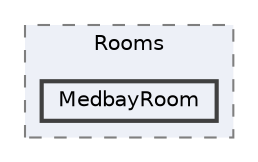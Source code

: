 digraph "Assets/Scripts/Ship/Rooms/MedbayRoom"
{
 // INTERACTIVE_SVG=YES
 // LATEX_PDF_SIZE
  bgcolor="transparent";
  edge [fontname=Helvetica,fontsize=10,labelfontname=Helvetica,labelfontsize=10];
  node [fontname=Helvetica,fontsize=10,shape=box,height=0.2,width=0.4];
  compound=true
  subgraph clusterdir_a529025ea757274504fc567e115d1528 {
    graph [ bgcolor="#edf0f7", pencolor="grey50", label="Rooms", fontname=Helvetica,fontsize=10 style="filled,dashed", URL="dir_a529025ea757274504fc567e115d1528.html",tooltip=""]
  dir_e646d327b317445298889929a2ee37b6 [label="MedbayRoom", fillcolor="#edf0f7", color="grey25", style="filled,bold", URL="dir_e646d327b317445298889929a2ee37b6.html",tooltip=""];
  }
}
